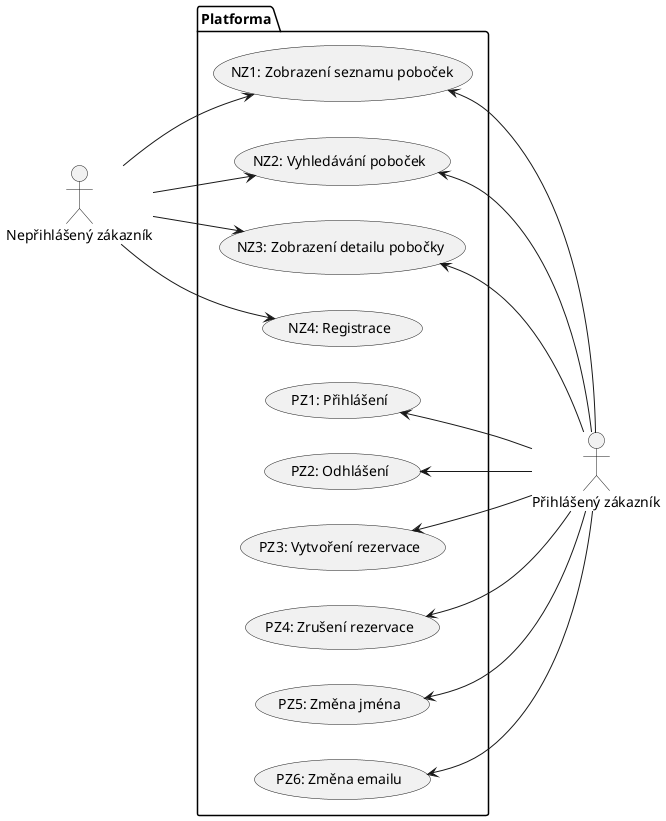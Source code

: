 @startuml zohan-use-case-platform

left to right direction

actor "Nepřihlášený zákazník" as UnregisteredCustomer
actor "Přihlášený zákazník" as RegisteredCustomer

package "Platforma" {
  left to right direction
  usecase "NZ1: Zobrazení seznamu poboček" as UC_NZ1
  usecase "NZ2: Vyhledávání poboček" as UC_NZ2
  usecase "NZ3: Zobrazení detailu pobočky" as UC_NZ3
  usecase "NZ4: Registrace" as UC_NZ4
  usecase "PZ1: Přihlášení" as UC_PZ1
  usecase "PZ2: Odhlášení" as UC_PZ2
  usecase "PZ3: Vytvoření rezervace" as UC_PZ3
  usecase "PZ4: Zrušení rezervace" as UC_PZ4
  usecase "PZ5: Změna jména" as UC_PZ5
  usecase "PZ6: Změna emailu" as UC_PZ6
}

UnregisteredCustomer --> UC_NZ1
UnregisteredCustomer --> UC_NZ2
UnregisteredCustomer --> UC_NZ3
UnregisteredCustomer --> UC_NZ4

UC_NZ1 <-- RegisteredCustomer
UC_NZ2 <-- RegisteredCustomer
UC_NZ3 <-- RegisteredCustomer
UC_PZ1 <-- RegisteredCustomer
UC_PZ2 <-- RegisteredCustomer
UC_PZ3 <-- RegisteredCustomer
UC_PZ4 <-- RegisteredCustomer
UC_PZ5 <-- RegisteredCustomer
UC_PZ6 <-- RegisteredCustomer

@enduml